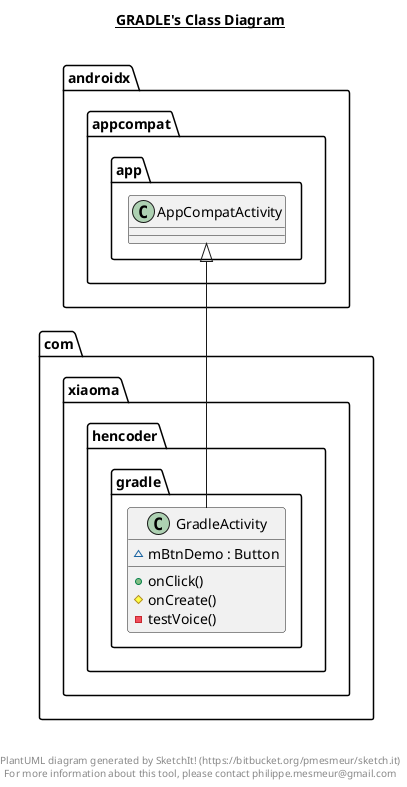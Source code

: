 @startuml

title __GRADLE's Class Diagram__\n

  namespace com.xiaoma {
    namespace hencoder.gradle {
      class com.xiaoma.hencoder.gradle.GradleActivity {
          ~ mBtnDemo : Button
          + onClick()
          # onCreate()
          - testVoice()
      }
    }
  }
  

  com.xiaoma.hencoder.gradle.GradleActivity -up-|> androidx.appcompat.app.AppCompatActivity


right footer


PlantUML diagram generated by SketchIt! (https://bitbucket.org/pmesmeur/sketch.it)
For more information about this tool, please contact philippe.mesmeur@gmail.com
endfooter

@enduml
